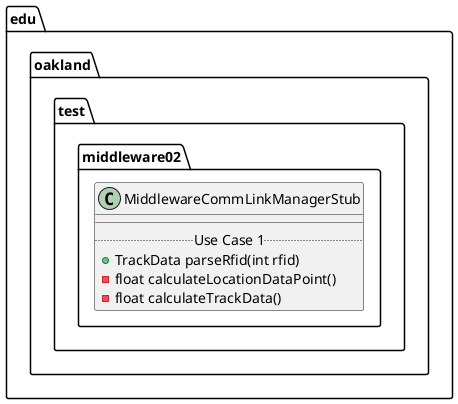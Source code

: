 @startuml MiddlewareCommLinkManagerStub

package edu.oakland.test.middleware02 {
    class MiddlewareCommLinkManagerStub {
        __
        .. Use Case 1 ..
        + TrackData parseRfid(int rfid)
        - float calculateLocationDataPoint()
        - float calculateTrackData()
    }
}

@enduml
